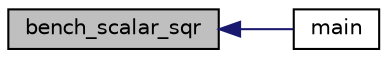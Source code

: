 digraph "bench_scalar_sqr"
{
  edge [fontname="Helvetica",fontsize="10",labelfontname="Helvetica",labelfontsize="10"];
  node [fontname="Helvetica",fontsize="10",shape=record];
  rankdir="LR";
  Node68 [label="bench_scalar_sqr",height=0.2,width=0.4,color="black", fillcolor="grey75", style="filled", fontcolor="black"];
  Node68 -> Node69 [dir="back",color="midnightblue",fontsize="10",style="solid",fontname="Helvetica"];
  Node69 [label="main",height=0.2,width=0.4,color="black", fillcolor="white", style="filled",URL="$bench__internal_8c.html#a3c04138a5bfe5d72780bb7e82a18e627"];
}
